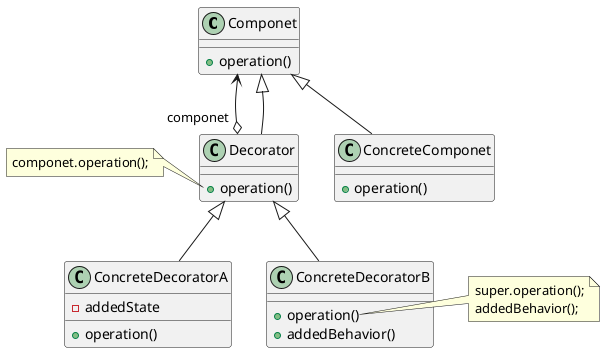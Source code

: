 @startuml 

skinparam DefaultFontName PingFangSC-Regular

class Componet{
    + operation()
}
class ConcreteComponet{
    + operation()
}
class Decorator{
    + operation()
}
note left of Decorator::operation
componet.operation();
end note
class ConcreteDecoratorA{
    - addedState
    + operation()
}
class ConcreteDecoratorB{
    + operation()
    + addedBehavior()
}
note right of ConcreteDecoratorB::operation
super.operation();
addedBehavior();
end note

Componet <|-- ConcreteComponet
Componet <--o "componet" Decorator
Componet <|-- Decorator
Decorator <|-- ConcreteDecoratorA
Decorator <|-- ConcreteDecoratorB

ConcreteDecoratorA -[hidden]right- ConcreteDecoratorB

@enduml